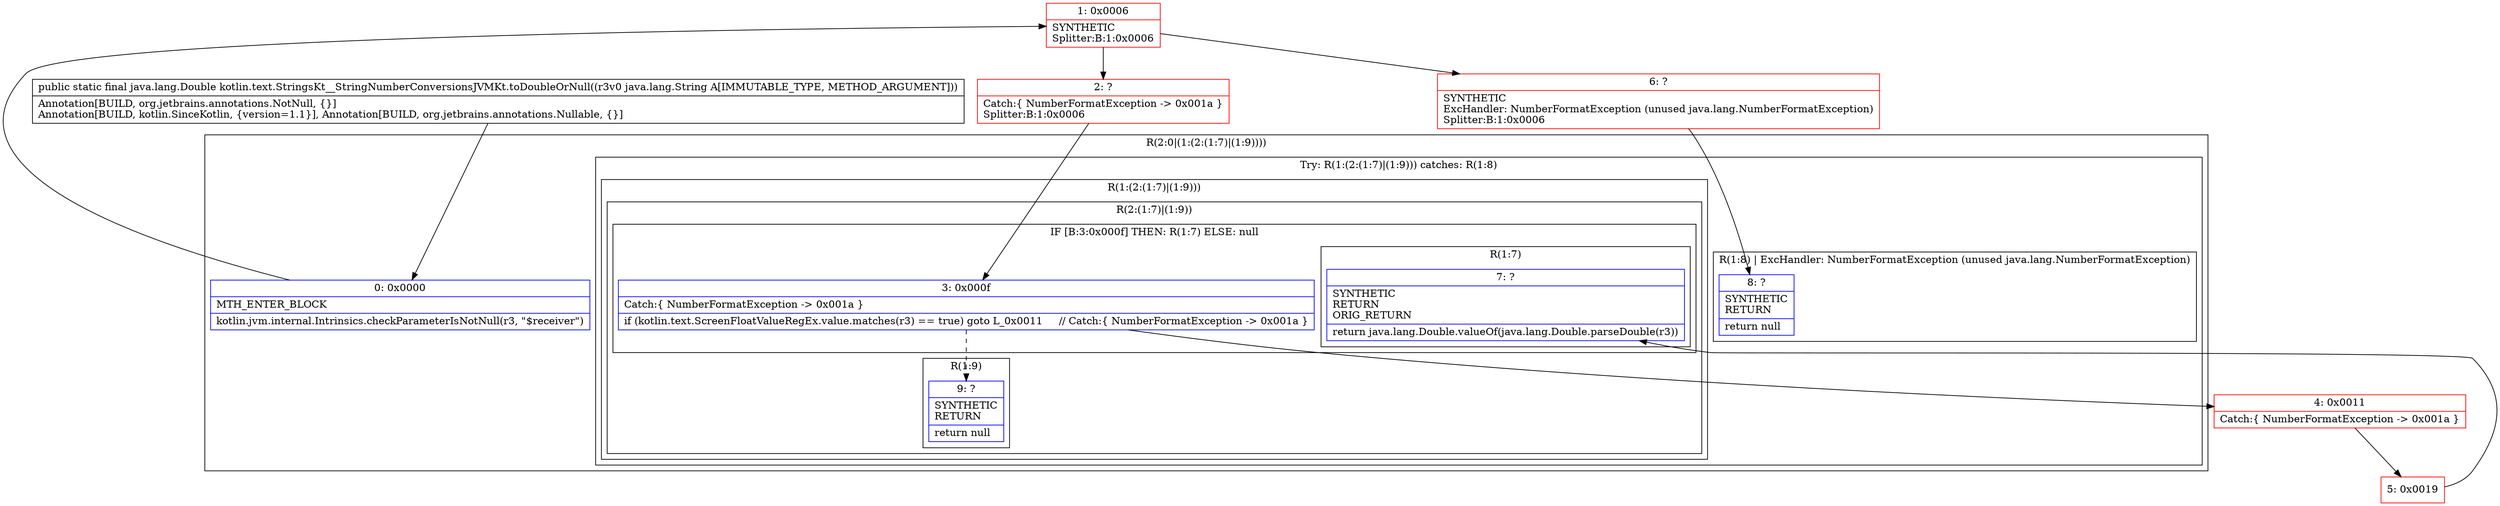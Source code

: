 digraph "CFG forkotlin.text.StringsKt__StringNumberConversionsJVMKt.toDoubleOrNull(Ljava\/lang\/String;)Ljava\/lang\/Double;" {
subgraph cluster_Region_296600512 {
label = "R(2:0|(1:(2:(1:7)|(1:9))))";
node [shape=record,color=blue];
Node_0 [shape=record,label="{0\:\ 0x0000|MTH_ENTER_BLOCK\l|kotlin.jvm.internal.Intrinsics.checkParameterIsNotNull(r3, \"$receiver\")\l}"];
subgraph cluster_TryCatchRegion_1043775109 {
label = "Try: R(1:(2:(1:7)|(1:9))) catches: R(1:8)";
node [shape=record,color=blue];
subgraph cluster_Region_821870616 {
label = "R(1:(2:(1:7)|(1:9)))";
node [shape=record,color=blue];
subgraph cluster_Region_316385281 {
label = "R(2:(1:7)|(1:9))";
node [shape=record,color=blue];
subgraph cluster_IfRegion_1830275673 {
label = "IF [B:3:0x000f] THEN: R(1:7) ELSE: null";
node [shape=record,color=blue];
Node_3 [shape=record,label="{3\:\ 0x000f|Catch:\{ NumberFormatException \-\> 0x001a \}\l|if (kotlin.text.ScreenFloatValueRegEx.value.matches(r3) == true) goto L_0x0011     \/\/ Catch:\{ NumberFormatException \-\> 0x001a \}\l}"];
subgraph cluster_Region_1725858792 {
label = "R(1:7)";
node [shape=record,color=blue];
Node_7 [shape=record,label="{7\:\ ?|SYNTHETIC\lRETURN\lORIG_RETURN\l|return java.lang.Double.valueOf(java.lang.Double.parseDouble(r3))\l}"];
}
}
subgraph cluster_Region_821322539 {
label = "R(1:9)";
node [shape=record,color=blue];
Node_9 [shape=record,label="{9\:\ ?|SYNTHETIC\lRETURN\l|return null\l}"];
}
}
}
subgraph cluster_Region_2132827796 {
label = "R(1:8) | ExcHandler: NumberFormatException (unused java.lang.NumberFormatException)\l";
node [shape=record,color=blue];
Node_8 [shape=record,label="{8\:\ ?|SYNTHETIC\lRETURN\l|return null\l}"];
}
}
}
subgraph cluster_Region_2132827796 {
label = "R(1:8) | ExcHandler: NumberFormatException (unused java.lang.NumberFormatException)\l";
node [shape=record,color=blue];
Node_8 [shape=record,label="{8\:\ ?|SYNTHETIC\lRETURN\l|return null\l}"];
}
Node_1 [shape=record,color=red,label="{1\:\ 0x0006|SYNTHETIC\lSplitter:B:1:0x0006\l}"];
Node_2 [shape=record,color=red,label="{2\:\ ?|Catch:\{ NumberFormatException \-\> 0x001a \}\lSplitter:B:1:0x0006\l}"];
Node_4 [shape=record,color=red,label="{4\:\ 0x0011|Catch:\{ NumberFormatException \-\> 0x001a \}\l}"];
Node_5 [shape=record,color=red,label="{5\:\ 0x0019}"];
Node_6 [shape=record,color=red,label="{6\:\ ?|SYNTHETIC\lExcHandler: NumberFormatException (unused java.lang.NumberFormatException)\lSplitter:B:1:0x0006\l}"];
MethodNode[shape=record,label="{public static final java.lang.Double kotlin.text.StringsKt__StringNumberConversionsJVMKt.toDoubleOrNull((r3v0 java.lang.String A[IMMUTABLE_TYPE, METHOD_ARGUMENT]))  | Annotation[BUILD, org.jetbrains.annotations.NotNull, \{\}]\lAnnotation[BUILD, kotlin.SinceKotlin, \{version=1.1\}], Annotation[BUILD, org.jetbrains.annotations.Nullable, \{\}]\l}"];
MethodNode -> Node_0;
Node_0 -> Node_1;
Node_3 -> Node_4;
Node_3 -> Node_9[style=dashed];
Node_1 -> Node_2;
Node_1 -> Node_6;
Node_2 -> Node_3;
Node_4 -> Node_5;
Node_5 -> Node_7;
Node_6 -> Node_8;
}

